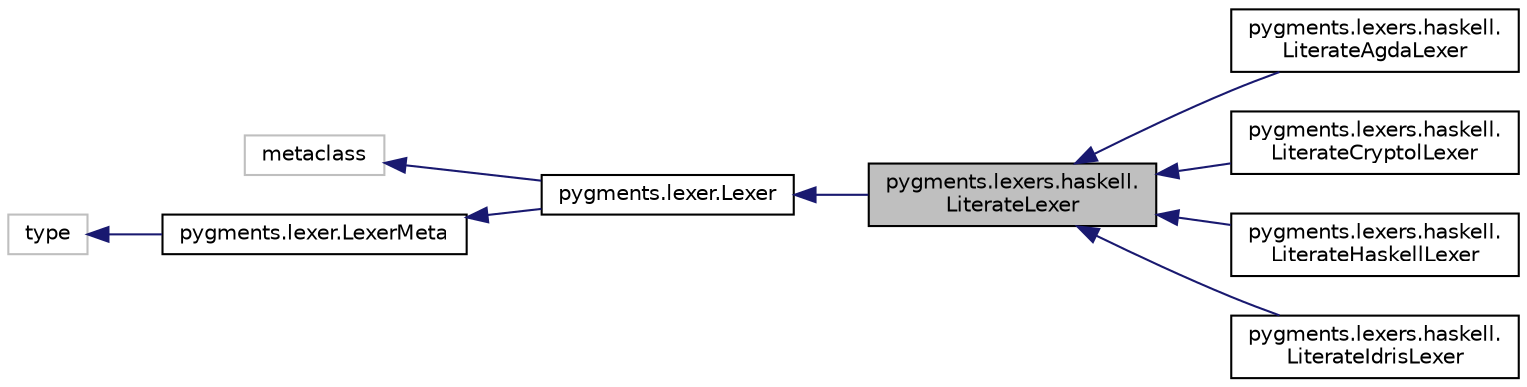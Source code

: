 digraph "pygments.lexers.haskell.LiterateLexer"
{
 // LATEX_PDF_SIZE
  edge [fontname="Helvetica",fontsize="10",labelfontname="Helvetica",labelfontsize="10"];
  node [fontname="Helvetica",fontsize="10",shape=record];
  rankdir="LR";
  Node1 [label="pygments.lexers.haskell.\lLiterateLexer",height=0.2,width=0.4,color="black", fillcolor="grey75", style="filled", fontcolor="black",tooltip=" "];
  Node2 -> Node1 [dir="back",color="midnightblue",fontsize="10",style="solid",fontname="Helvetica"];
  Node2 [label="pygments.lexer.Lexer",height=0.2,width=0.4,color="black", fillcolor="white", style="filled",URL="$classpygments_1_1lexer_1_1Lexer.html",tooltip=" "];
  Node3 -> Node2 [dir="back",color="midnightblue",fontsize="10",style="solid",fontname="Helvetica"];
  Node3 [label="metaclass",height=0.2,width=0.4,color="grey75", fillcolor="white", style="filled",tooltip=" "];
  Node4 -> Node2 [dir="back",color="midnightblue",fontsize="10",style="solid",fontname="Helvetica"];
  Node4 [label="pygments.lexer.LexerMeta",height=0.2,width=0.4,color="black", fillcolor="white", style="filled",URL="$classpygments_1_1lexer_1_1LexerMeta.html",tooltip=" "];
  Node5 -> Node4 [dir="back",color="midnightblue",fontsize="10",style="solid",fontname="Helvetica"];
  Node5 [label="type",height=0.2,width=0.4,color="grey75", fillcolor="white", style="filled",tooltip=" "];
  Node1 -> Node6 [dir="back",color="midnightblue",fontsize="10",style="solid",fontname="Helvetica"];
  Node6 [label="pygments.lexers.haskell.\lLiterateAgdaLexer",height=0.2,width=0.4,color="black", fillcolor="white", style="filled",URL="$classpygments_1_1lexers_1_1haskell_1_1LiterateAgdaLexer.html",tooltip=" "];
  Node1 -> Node7 [dir="back",color="midnightblue",fontsize="10",style="solid",fontname="Helvetica"];
  Node7 [label="pygments.lexers.haskell.\lLiterateCryptolLexer",height=0.2,width=0.4,color="black", fillcolor="white", style="filled",URL="$classpygments_1_1lexers_1_1haskell_1_1LiterateCryptolLexer.html",tooltip=" "];
  Node1 -> Node8 [dir="back",color="midnightblue",fontsize="10",style="solid",fontname="Helvetica"];
  Node8 [label="pygments.lexers.haskell.\lLiterateHaskellLexer",height=0.2,width=0.4,color="black", fillcolor="white", style="filled",URL="$classpygments_1_1lexers_1_1haskell_1_1LiterateHaskellLexer.html",tooltip=" "];
  Node1 -> Node9 [dir="back",color="midnightblue",fontsize="10",style="solid",fontname="Helvetica"];
  Node9 [label="pygments.lexers.haskell.\lLiterateIdrisLexer",height=0.2,width=0.4,color="black", fillcolor="white", style="filled",URL="$classpygments_1_1lexers_1_1haskell_1_1LiterateIdrisLexer.html",tooltip=" "];
}
